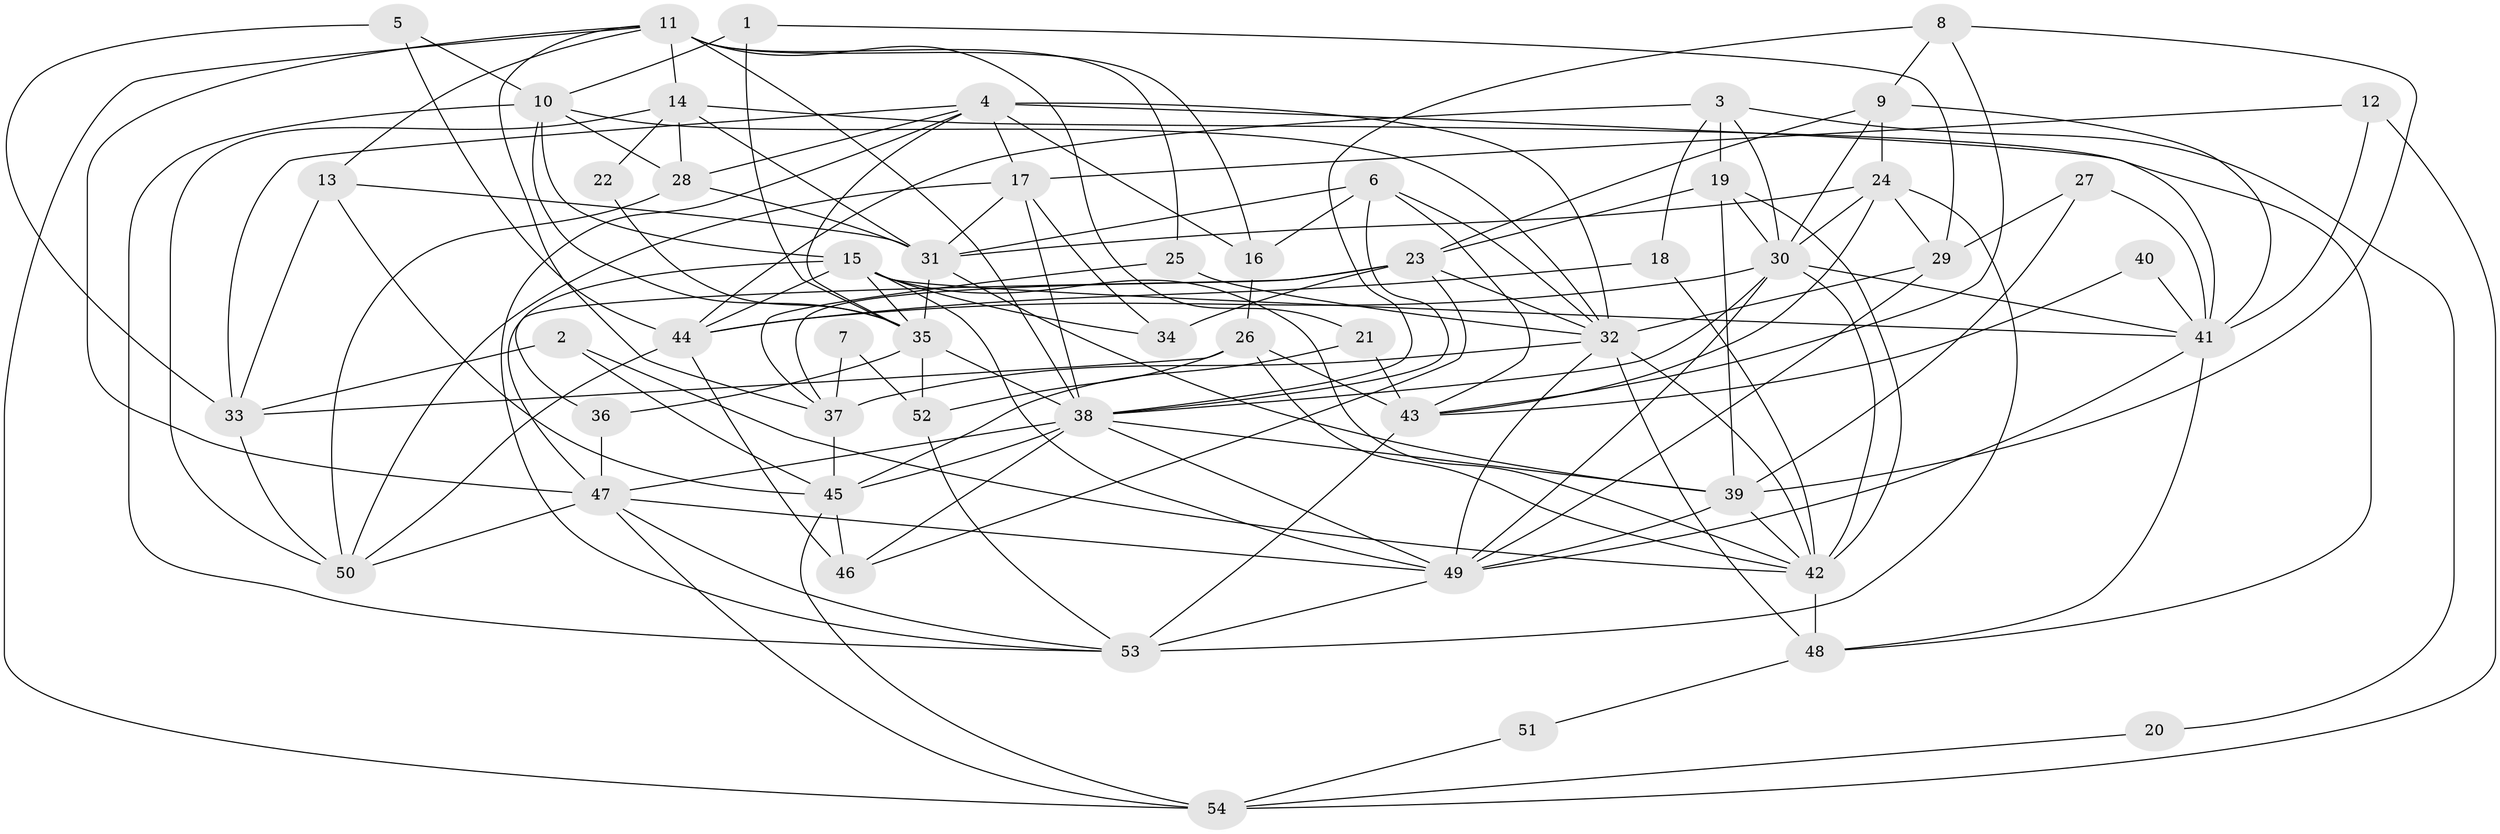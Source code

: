 // original degree distribution, {5: 0.19444444444444445, 4: 0.3055555555555556, 7: 0.009259259259259259, 3: 0.23148148148148148, 6: 0.10185185185185185, 2: 0.1388888888888889, 9: 0.009259259259259259, 8: 0.009259259259259259}
// Generated by graph-tools (version 1.1) at 2025/50/03/09/25 03:50:01]
// undirected, 54 vertices, 149 edges
graph export_dot {
graph [start="1"]
  node [color=gray90,style=filled];
  1;
  2;
  3;
  4;
  5;
  6;
  7;
  8;
  9;
  10;
  11;
  12;
  13;
  14;
  15;
  16;
  17;
  18;
  19;
  20;
  21;
  22;
  23;
  24;
  25;
  26;
  27;
  28;
  29;
  30;
  31;
  32;
  33;
  34;
  35;
  36;
  37;
  38;
  39;
  40;
  41;
  42;
  43;
  44;
  45;
  46;
  47;
  48;
  49;
  50;
  51;
  52;
  53;
  54;
  1 -- 10 [weight=1.0];
  1 -- 29 [weight=1.0];
  1 -- 35 [weight=1.0];
  2 -- 33 [weight=1.0];
  2 -- 42 [weight=1.0];
  2 -- 45 [weight=1.0];
  3 -- 18 [weight=1.0];
  3 -- 19 [weight=1.0];
  3 -- 20 [weight=1.0];
  3 -- 30 [weight=1.0];
  3 -- 44 [weight=1.0];
  4 -- 16 [weight=1.0];
  4 -- 17 [weight=1.0];
  4 -- 28 [weight=1.0];
  4 -- 32 [weight=1.0];
  4 -- 33 [weight=1.0];
  4 -- 35 [weight=1.0];
  4 -- 41 [weight=1.0];
  4 -- 53 [weight=1.0];
  5 -- 10 [weight=1.0];
  5 -- 33 [weight=1.0];
  5 -- 44 [weight=1.0];
  6 -- 16 [weight=1.0];
  6 -- 31 [weight=1.0];
  6 -- 32 [weight=1.0];
  6 -- 38 [weight=1.0];
  6 -- 43 [weight=1.0];
  7 -- 37 [weight=1.0];
  7 -- 52 [weight=1.0];
  8 -- 9 [weight=1.0];
  8 -- 38 [weight=1.0];
  8 -- 39 [weight=1.0];
  8 -- 43 [weight=1.0];
  9 -- 23 [weight=1.0];
  9 -- 24 [weight=1.0];
  9 -- 30 [weight=1.0];
  9 -- 41 [weight=1.0];
  10 -- 15 [weight=1.0];
  10 -- 28 [weight=1.0];
  10 -- 32 [weight=1.0];
  10 -- 35 [weight=1.0];
  10 -- 53 [weight=1.0];
  11 -- 13 [weight=1.0];
  11 -- 14 [weight=1.0];
  11 -- 16 [weight=1.0];
  11 -- 21 [weight=1.0];
  11 -- 25 [weight=1.0];
  11 -- 37 [weight=1.0];
  11 -- 38 [weight=1.0];
  11 -- 47 [weight=1.0];
  11 -- 54 [weight=1.0];
  12 -- 17 [weight=1.0];
  12 -- 41 [weight=1.0];
  12 -- 54 [weight=1.0];
  13 -- 31 [weight=1.0];
  13 -- 33 [weight=1.0];
  13 -- 45 [weight=1.0];
  14 -- 22 [weight=1.0];
  14 -- 28 [weight=1.0];
  14 -- 31 [weight=1.0];
  14 -- 48 [weight=1.0];
  14 -- 50 [weight=1.0];
  15 -- 34 [weight=1.0];
  15 -- 35 [weight=1.0];
  15 -- 36 [weight=1.0];
  15 -- 41 [weight=1.0];
  15 -- 42 [weight=1.0];
  15 -- 44 [weight=1.0];
  15 -- 49 [weight=1.0];
  16 -- 26 [weight=1.0];
  17 -- 31 [weight=1.0];
  17 -- 34 [weight=1.0];
  17 -- 38 [weight=1.0];
  17 -- 50 [weight=1.0];
  18 -- 42 [weight=2.0];
  18 -- 44 [weight=1.0];
  19 -- 23 [weight=1.0];
  19 -- 30 [weight=1.0];
  19 -- 39 [weight=1.0];
  19 -- 42 [weight=1.0];
  20 -- 54 [weight=1.0];
  21 -- 43 [weight=1.0];
  21 -- 45 [weight=1.0];
  22 -- 35 [weight=1.0];
  23 -- 32 [weight=1.0];
  23 -- 34 [weight=1.0];
  23 -- 37 [weight=2.0];
  23 -- 46 [weight=1.0];
  23 -- 47 [weight=1.0];
  24 -- 29 [weight=1.0];
  24 -- 30 [weight=1.0];
  24 -- 31 [weight=1.0];
  24 -- 43 [weight=2.0];
  24 -- 53 [weight=1.0];
  25 -- 32 [weight=1.0];
  25 -- 37 [weight=2.0];
  26 -- 33 [weight=1.0];
  26 -- 42 [weight=1.0];
  26 -- 43 [weight=1.0];
  26 -- 52 [weight=1.0];
  27 -- 29 [weight=1.0];
  27 -- 39 [weight=1.0];
  27 -- 41 [weight=1.0];
  28 -- 31 [weight=1.0];
  28 -- 50 [weight=1.0];
  29 -- 32 [weight=1.0];
  29 -- 49 [weight=2.0];
  30 -- 38 [weight=1.0];
  30 -- 41 [weight=1.0];
  30 -- 42 [weight=2.0];
  30 -- 44 [weight=2.0];
  30 -- 49 [weight=1.0];
  31 -- 35 [weight=1.0];
  31 -- 39 [weight=1.0];
  32 -- 37 [weight=1.0];
  32 -- 42 [weight=1.0];
  32 -- 48 [weight=1.0];
  32 -- 49 [weight=1.0];
  33 -- 50 [weight=1.0];
  35 -- 36 [weight=1.0];
  35 -- 38 [weight=1.0];
  35 -- 52 [weight=1.0];
  36 -- 47 [weight=1.0];
  37 -- 45 [weight=1.0];
  38 -- 39 [weight=1.0];
  38 -- 45 [weight=1.0];
  38 -- 46 [weight=1.0];
  38 -- 47 [weight=1.0];
  38 -- 49 [weight=1.0];
  39 -- 42 [weight=1.0];
  39 -- 49 [weight=1.0];
  40 -- 41 [weight=1.0];
  40 -- 43 [weight=1.0];
  41 -- 48 [weight=1.0];
  41 -- 49 [weight=1.0];
  42 -- 48 [weight=1.0];
  43 -- 53 [weight=2.0];
  44 -- 46 [weight=1.0];
  44 -- 50 [weight=1.0];
  45 -- 46 [weight=1.0];
  45 -- 54 [weight=1.0];
  47 -- 49 [weight=1.0];
  47 -- 50 [weight=1.0];
  47 -- 53 [weight=1.0];
  47 -- 54 [weight=1.0];
  48 -- 51 [weight=1.0];
  49 -- 53 [weight=1.0];
  51 -- 54 [weight=1.0];
  52 -- 53 [weight=1.0];
}
